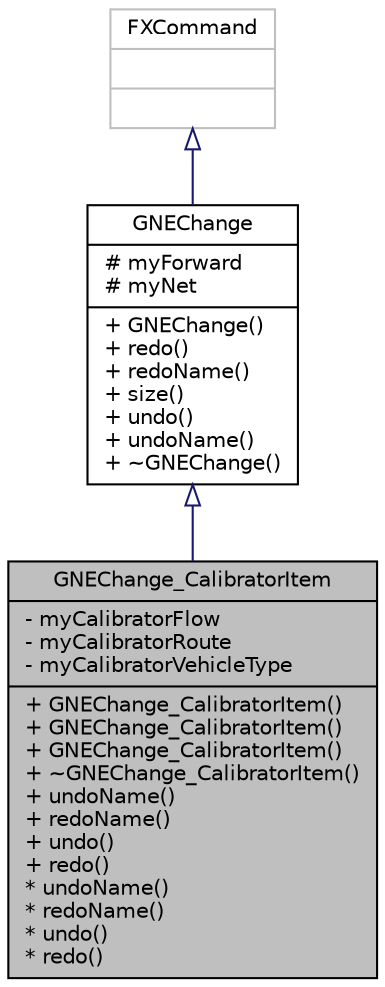 digraph "GNEChange_CalibratorItem"
{
  edge [fontname="Helvetica",fontsize="10",labelfontname="Helvetica",labelfontsize="10"];
  node [fontname="Helvetica",fontsize="10",shape=record];
  Node0 [label="{GNEChange_CalibratorItem\n|- myCalibratorFlow\l- myCalibratorRoute\l- myCalibratorVehicleType\l|+ GNEChange_CalibratorItem()\l+ GNEChange_CalibratorItem()\l+ GNEChange_CalibratorItem()\l+ ~GNEChange_CalibratorItem()\l+ undoName()\l+ redoName()\l+ undo()\l+ redo()\l* undoName()\l* redoName()\l* undo()\l* redo()\l}",height=0.2,width=0.4,color="black", fillcolor="grey75", style="filled", fontcolor="black"];
  Node1 -> Node0 [dir="back",color="midnightblue",fontsize="10",style="solid",arrowtail="onormal",fontname="Helvetica"];
  Node1 [label="{GNEChange\n|# myForward\l# myNet\l|+ GNEChange()\l+ redo()\l+ redoName()\l+ size()\l+ undo()\l+ undoName()\l+ ~GNEChange()\l}",height=0.2,width=0.4,color="black", fillcolor="white", style="filled",URL="$df/dd8/class_g_n_e_change.html",tooltip="the function-object for an editing operation (abstract base) "];
  Node2 -> Node1 [dir="back",color="midnightblue",fontsize="10",style="solid",arrowtail="onormal",fontname="Helvetica"];
  Node2 [label="{FXCommand\n||}",height=0.2,width=0.4,color="grey75", fillcolor="white", style="filled"];
}

